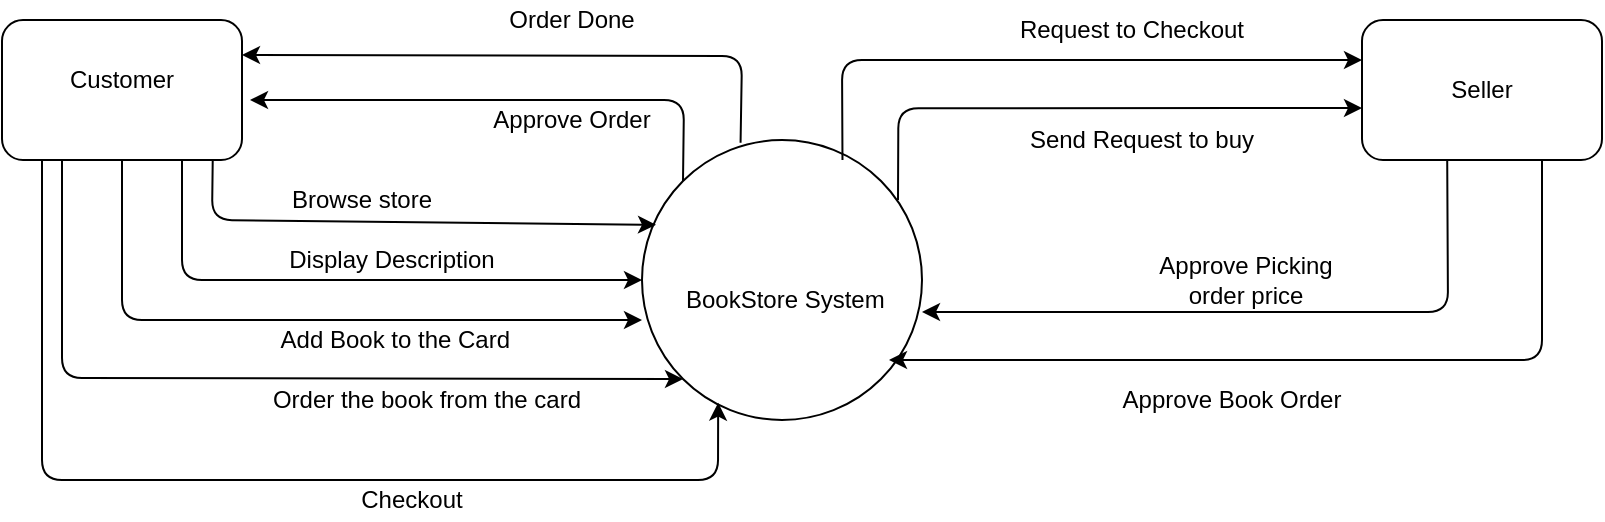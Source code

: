 <mxfile version="13.10.6" type="github">
  <diagram id="wbHOa0zWuBp6wvHqzHT6" name="Page-1">
    <mxGraphModel dx="1019" dy="519" grid="1" gridSize="10" guides="1" tooltips="1" connect="1" arrows="1" fold="1" page="1" pageScale="1" pageWidth="827" pageHeight="1169" math="0" shadow="0">
      <root>
        <mxCell id="0" />
        <mxCell id="1" parent="0" />
        <mxCell id="Ms1lUYnK0V4n1l_HWLxZ-1" value="" style="ellipse;whiteSpace=wrap;html=1;" vertex="1" parent="1">
          <mxGeometry x="360" y="230" width="140" height="140" as="geometry" />
        </mxCell>
        <mxCell id="Ms1lUYnK0V4n1l_HWLxZ-2" value="&amp;nbsp;BookStore System" style="text;html=1;strokeColor=none;fillColor=none;align=center;verticalAlign=middle;whiteSpace=wrap;rounded=0;" vertex="1" parent="1">
          <mxGeometry x="372.25" y="280" width="115.5" height="60" as="geometry" />
        </mxCell>
        <mxCell id="Ms1lUYnK0V4n1l_HWLxZ-5" value="" style="endArrow=classic;html=1;exitX=0.878;exitY=1.004;exitDx=0;exitDy=0;exitPerimeter=0;entryX=0.05;entryY=0.303;entryDx=0;entryDy=0;entryPerimeter=0;" edge="1" parent="1" target="Ms1lUYnK0V4n1l_HWLxZ-1" source="Ms1lUYnK0V4n1l_HWLxZ-25">
          <mxGeometry width="50" height="50" relative="1" as="geometry">
            <mxPoint x="153" y="130" as="sourcePoint" />
            <mxPoint x="360" y="270" as="targetPoint" />
            <Array as="points">
              <mxPoint x="145" y="270" />
            </Array>
          </mxGeometry>
        </mxCell>
        <mxCell id="Ms1lUYnK0V4n1l_HWLxZ-6" value="" style="endArrow=classic;html=1;exitX=0.75;exitY=1;exitDx=0;exitDy=0;entryX=0;entryY=0.5;entryDx=0;entryDy=0;" edge="1" parent="1" target="Ms1lUYnK0V4n1l_HWLxZ-1" source="Ms1lUYnK0V4n1l_HWLxZ-25">
          <mxGeometry width="50" height="50" relative="1" as="geometry">
            <mxPoint x="120" y="130" as="sourcePoint" />
            <mxPoint x="360" y="290" as="targetPoint" />
            <Array as="points">
              <mxPoint x="130" y="300" />
              <mxPoint x="290" y="300" />
            </Array>
          </mxGeometry>
        </mxCell>
        <mxCell id="Ms1lUYnK0V4n1l_HWLxZ-7" value="" style="endArrow=classic;html=1;exitX=0.5;exitY=1;exitDx=0;exitDy=0;entryX=0;entryY=0.643;entryDx=0;entryDy=0;entryPerimeter=0;" edge="1" parent="1" source="Ms1lUYnK0V4n1l_HWLxZ-25" target="Ms1lUYnK0V4n1l_HWLxZ-1">
          <mxGeometry width="50" height="50" relative="1" as="geometry">
            <mxPoint x="99.28" y="129.88" as="sourcePoint" />
            <mxPoint x="360" y="310" as="targetPoint" />
            <Array as="points">
              <mxPoint x="100" y="320" />
            </Array>
          </mxGeometry>
        </mxCell>
        <mxCell id="Ms1lUYnK0V4n1l_HWLxZ-8" value="" style="endArrow=classic;html=1;exitX=0.25;exitY=1;exitDx=0;exitDy=0;entryX=0;entryY=1;entryDx=0;entryDy=0;" edge="1" parent="1" target="Ms1lUYnK0V4n1l_HWLxZ-1" source="Ms1lUYnK0V4n1l_HWLxZ-25">
          <mxGeometry width="50" height="50" relative="1" as="geometry">
            <mxPoint x="70" y="130" as="sourcePoint" />
            <mxPoint x="360" y="340" as="targetPoint" />
            <Array as="points">
              <mxPoint x="70" y="349" />
            </Array>
          </mxGeometry>
        </mxCell>
        <mxCell id="Ms1lUYnK0V4n1l_HWLxZ-11" value="" style="endArrow=classic;html=1;exitX=0.355;exitY=0.988;exitDx=0;exitDy=0;exitPerimeter=0;" edge="1" parent="1" source="Ms1lUYnK0V4n1l_HWLxZ-34">
          <mxGeometry width="50" height="50" relative="1" as="geometry">
            <mxPoint x="758.92" y="309.98" as="sourcePoint" />
            <mxPoint x="500" y="316" as="targetPoint" />
            <Array as="points">
              <mxPoint x="763" y="316" />
              <mxPoint x="630" y="316" />
            </Array>
          </mxGeometry>
        </mxCell>
        <mxCell id="Ms1lUYnK0V4n1l_HWLxZ-13" value="" style="endArrow=classic;html=1;exitX=0;exitY=0;exitDx=0;exitDy=0;" edge="1" parent="1" source="Ms1lUYnK0V4n1l_HWLxZ-1">
          <mxGeometry width="50" height="50" relative="1" as="geometry">
            <mxPoint x="420" y="140" as="sourcePoint" />
            <mxPoint x="164" y="210" as="targetPoint" />
            <Array as="points">
              <mxPoint x="381" y="210" />
              <mxPoint x="320" y="210" />
              <mxPoint x="270" y="210" />
            </Array>
          </mxGeometry>
        </mxCell>
        <mxCell id="Ms1lUYnK0V4n1l_HWLxZ-14" value="" style="endArrow=classic;html=1;entryX=1;entryY=0.25;entryDx=0;entryDy=0;exitX=0.352;exitY=0.01;exitDx=0;exitDy=0;exitPerimeter=0;" edge="1" parent="1" source="Ms1lUYnK0V4n1l_HWLxZ-1" target="Ms1lUYnK0V4n1l_HWLxZ-25">
          <mxGeometry width="50" height="50" relative="1" as="geometry">
            <mxPoint x="410" y="230" as="sourcePoint" />
            <mxPoint x="190.002" y="83.36" as="targetPoint" />
            <Array as="points">
              <mxPoint x="410" y="188" />
            </Array>
          </mxGeometry>
        </mxCell>
        <mxCell id="Ms1lUYnK0V4n1l_HWLxZ-15" value="Browse store" style="text;html=1;strokeColor=none;fillColor=none;align=center;verticalAlign=middle;whiteSpace=wrap;rounded=0;" vertex="1" parent="1">
          <mxGeometry x="180" y="250" width="80" height="20" as="geometry" />
        </mxCell>
        <mxCell id="Ms1lUYnK0V4n1l_HWLxZ-16" value="Display Description" style="text;html=1;strokeColor=none;fillColor=none;align=center;verticalAlign=middle;whiteSpace=wrap;rounded=0;" vertex="1" parent="1">
          <mxGeometry x="180" y="280" width="110" height="20" as="geometry" />
        </mxCell>
        <mxCell id="Ms1lUYnK0V4n1l_HWLxZ-17" value="&amp;nbsp;Add Book to the Card" style="text;html=1;strokeColor=none;fillColor=none;align=center;verticalAlign=middle;whiteSpace=wrap;rounded=0;" vertex="1" parent="1">
          <mxGeometry x="155" y="320" width="160" height="20" as="geometry" />
        </mxCell>
        <mxCell id="Ms1lUYnK0V4n1l_HWLxZ-18" value="Order the book from the card" style="text;html=1;strokeColor=none;fillColor=none;align=center;verticalAlign=middle;whiteSpace=wrap;rounded=0;" vertex="1" parent="1">
          <mxGeometry x="170" y="350" width="165" height="20" as="geometry" />
        </mxCell>
        <mxCell id="Ms1lUYnK0V4n1l_HWLxZ-19" value="Approve Book Order" style="text;html=1;strokeColor=none;fillColor=none;align=center;verticalAlign=middle;whiteSpace=wrap;rounded=0;" vertex="1" parent="1">
          <mxGeometry x="590" y="350" width="130" height="20" as="geometry" />
        </mxCell>
        <mxCell id="Ms1lUYnK0V4n1l_HWLxZ-20" value="Approve Picking order price" style="text;html=1;strokeColor=none;fillColor=none;align=center;verticalAlign=middle;whiteSpace=wrap;rounded=0;" vertex="1" parent="1">
          <mxGeometry x="607" y="290" width="110" height="20" as="geometry" />
        </mxCell>
        <mxCell id="Ms1lUYnK0V4n1l_HWLxZ-22" value="Send Request to buy" style="text;html=1;strokeColor=none;fillColor=none;align=center;verticalAlign=middle;whiteSpace=wrap;rounded=0;" vertex="1" parent="1">
          <mxGeometry x="540" y="220" width="140" height="20" as="geometry" />
        </mxCell>
        <mxCell id="Ms1lUYnK0V4n1l_HWLxZ-23" value="Order Done" style="text;html=1;strokeColor=none;fillColor=none;align=center;verticalAlign=middle;whiteSpace=wrap;rounded=0;" vertex="1" parent="1">
          <mxGeometry x="270" y="160" width="110" height="20" as="geometry" />
        </mxCell>
        <mxCell id="Ms1lUYnK0V4n1l_HWLxZ-24" value="Approve Order" style="text;html=1;strokeColor=none;fillColor=none;align=center;verticalAlign=middle;whiteSpace=wrap;rounded=0;" vertex="1" parent="1">
          <mxGeometry x="270" y="210" width="110" height="20" as="geometry" />
        </mxCell>
        <mxCell id="Ms1lUYnK0V4n1l_HWLxZ-25" value="" style="rounded=1;whiteSpace=wrap;html=1;" vertex="1" parent="1">
          <mxGeometry x="40" y="170" width="120" height="70" as="geometry" />
        </mxCell>
        <mxCell id="Ms1lUYnK0V4n1l_HWLxZ-26" value="Customer" style="text;html=1;strokeColor=none;fillColor=none;align=center;verticalAlign=middle;whiteSpace=wrap;rounded=0;" vertex="1" parent="1">
          <mxGeometry x="70" y="180" width="60" height="40" as="geometry" />
        </mxCell>
        <mxCell id="Ms1lUYnK0V4n1l_HWLxZ-33" value="" style="endArrow=classic;html=1;" edge="1" parent="1">
          <mxGeometry width="50" height="50" relative="1" as="geometry">
            <mxPoint x="488" y="260" as="sourcePoint" />
            <mxPoint x="720" y="214" as="targetPoint" />
            <Array as="points">
              <mxPoint x="488.19" y="214.18" />
              <mxPoint x="670" y="214" />
            </Array>
          </mxGeometry>
        </mxCell>
        <mxCell id="Ms1lUYnK0V4n1l_HWLxZ-34" value="" style="rounded=1;whiteSpace=wrap;html=1;" vertex="1" parent="1">
          <mxGeometry x="720" y="170" width="120" height="70" as="geometry" />
        </mxCell>
        <mxCell id="Ms1lUYnK0V4n1l_HWLxZ-36" value="" style="endArrow=classic;html=1;exitX=0.75;exitY=1;exitDx=0;exitDy=0;" edge="1" parent="1" source="Ms1lUYnK0V4n1l_HWLxZ-34">
          <mxGeometry width="50" height="50" relative="1" as="geometry">
            <mxPoint x="746.1" y="263.16" as="sourcePoint" />
            <mxPoint x="483.5" y="340" as="targetPoint" />
            <Array as="points">
              <mxPoint x="810" y="340" />
              <mxPoint x="613.5" y="340" />
            </Array>
          </mxGeometry>
        </mxCell>
        <mxCell id="Ms1lUYnK0V4n1l_HWLxZ-37" value="Seller" style="text;html=1;strokeColor=none;fillColor=none;align=center;verticalAlign=middle;whiteSpace=wrap;rounded=0;" vertex="1" parent="1">
          <mxGeometry x="750" y="185" width="60" height="40" as="geometry" />
        </mxCell>
        <mxCell id="Ms1lUYnK0V4n1l_HWLxZ-38" value="" style="endArrow=classic;html=1;exitX=0.25;exitY=1;exitDx=0;exitDy=0;entryX=0.272;entryY=0.938;entryDx=0;entryDy=0;entryPerimeter=0;" edge="1" parent="1" target="Ms1lUYnK0V4n1l_HWLxZ-1">
          <mxGeometry width="50" height="50" relative="1" as="geometry">
            <mxPoint x="60" y="240.5" as="sourcePoint" />
            <mxPoint x="380" y="380" as="targetPoint" />
            <Array as="points">
              <mxPoint x="60" y="400" />
              <mxPoint x="398" y="400" />
            </Array>
          </mxGeometry>
        </mxCell>
        <mxCell id="Ms1lUYnK0V4n1l_HWLxZ-39" value="Checkout" style="text;html=1;strokeColor=none;fillColor=none;align=center;verticalAlign=middle;whiteSpace=wrap;rounded=0;" vertex="1" parent="1">
          <mxGeometry x="190" y="400" width="110" height="20" as="geometry" />
        </mxCell>
        <mxCell id="Ms1lUYnK0V4n1l_HWLxZ-40" value="" style="endArrow=classic;html=1;exitX=0.716;exitY=0.071;exitDx=0;exitDy=0;exitPerimeter=0;" edge="1" parent="1" source="Ms1lUYnK0V4n1l_HWLxZ-1">
          <mxGeometry width="50" height="50" relative="1" as="geometry">
            <mxPoint x="460" y="230" as="sourcePoint" />
            <mxPoint x="720" y="190" as="targetPoint" />
            <Array as="points">
              <mxPoint x="460" y="190" />
              <mxPoint x="680" y="190" />
            </Array>
          </mxGeometry>
        </mxCell>
        <mxCell id="Ms1lUYnK0V4n1l_HWLxZ-41" value="Request to Checkout" style="text;html=1;strokeColor=none;fillColor=none;align=center;verticalAlign=middle;whiteSpace=wrap;rounded=0;" vertex="1" parent="1">
          <mxGeometry x="540" y="165" width="130" height="20" as="geometry" />
        </mxCell>
      </root>
    </mxGraphModel>
  </diagram>
</mxfile>
